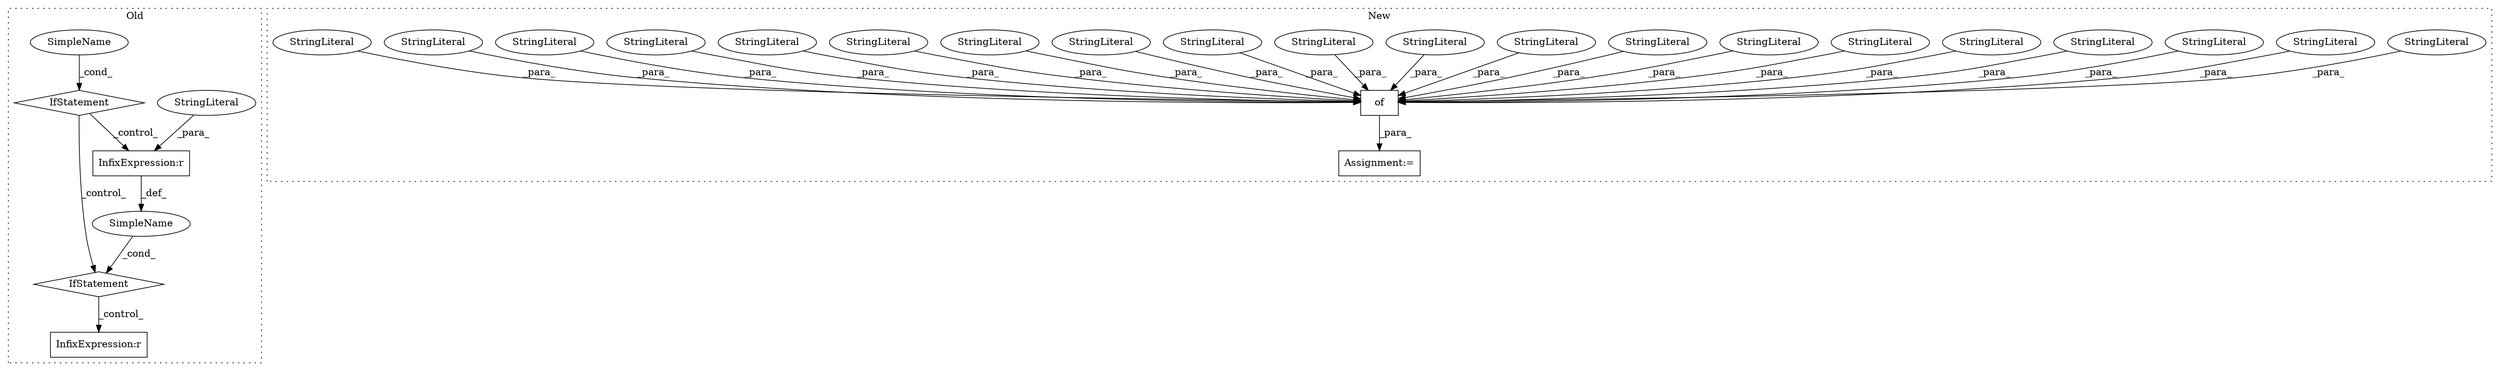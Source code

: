 digraph G {
subgraph cluster0 {
1 [label="IfStatement" a="25" s="18900,18928" l="4,2" shape="diamond"];
16 [label="InfixExpression:r" a="27" s="18908" l="4" shape="box"];
17 [label="StringLiteral" a="45" s="18912" l="16" shape="ellipse"];
26 [label="SimpleName" a="42" s="" l="" shape="ellipse"];
27 [label="SimpleName" a="42" s="" l="" shape="ellipse"];
28 [label="InfixExpression:r" a="27" s="19155" l="4" shape="box"];
29 [label="IfStatement" a="25" s="18413,18441" l="4,2" shape="diamond"];
label = "Old";
style="dotted";
}
subgraph cluster1 {
2 [label="of" a="32" s="18312,18859" l="3,1" shape="box"];
3 [label="Assignment:=" a="7" s="18307" l="1" shape="box"];
4 [label="StringLiteral" a="45" s="18499" l="35" shape="ellipse"];
5 [label="StringLiteral" a="45" s="18636" l="19" shape="ellipse"];
6 [label="StringLiteral" a="45" s="18336" l="35" shape="ellipse"];
7 [label="StringLiteral" a="45" s="18372" l="16" shape="ellipse"];
8 [label="StringLiteral" a="45" s="18583" l="16" shape="ellipse"];
9 [label="StringLiteral" a="45" s="18389" l="35" shape="ellipse"];
10 [label="StringLiteral" a="45" s="18315" l="20" shape="ellipse"];
11 [label="StringLiteral" a="45" s="18750" l="18" shape="ellipse"];
12 [label="StringLiteral" a="45" s="18769" l="35" shape="ellipse"];
13 [label="StringLiteral" a="45" s="18535" l="11" shape="ellipse"];
14 [label="StringLiteral" a="45" s="18692" l="21" shape="ellipse"];
15 [label="StringLiteral" a="45" s="18805" l="18" shape="ellipse"];
18 [label="StringLiteral" a="45" s="18656" l="35" shape="ellipse"];
19 [label="StringLiteral" a="45" s="18600" l="35" shape="ellipse"];
20 [label="StringLiteral" a="45" s="18483" l="15" shape="ellipse"];
21 [label="StringLiteral" a="45" s="18447" l="35" shape="ellipse"];
22 [label="StringLiteral" a="45" s="18425" l="21" shape="ellipse"];
23 [label="StringLiteral" a="45" s="18714" l="35" shape="ellipse"];
24 [label="StringLiteral" a="45" s="18824" l="35" shape="ellipse"];
25 [label="StringLiteral" a="45" s="18547" l="35" shape="ellipse"];
label = "New";
style="dotted";
}
1 -> 28 [label="_control_"];
2 -> 3 [label="_para_"];
4 -> 2 [label="_para_"];
5 -> 2 [label="_para_"];
6 -> 2 [label="_para_"];
7 -> 2 [label="_para_"];
8 -> 2 [label="_para_"];
9 -> 2 [label="_para_"];
10 -> 2 [label="_para_"];
11 -> 2 [label="_para_"];
12 -> 2 [label="_para_"];
13 -> 2 [label="_para_"];
14 -> 2 [label="_para_"];
15 -> 2 [label="_para_"];
16 -> 27 [label="_def_"];
17 -> 16 [label="_para_"];
18 -> 2 [label="_para_"];
19 -> 2 [label="_para_"];
20 -> 2 [label="_para_"];
21 -> 2 [label="_para_"];
22 -> 2 [label="_para_"];
23 -> 2 [label="_para_"];
24 -> 2 [label="_para_"];
25 -> 2 [label="_para_"];
26 -> 29 [label="_cond_"];
27 -> 1 [label="_cond_"];
29 -> 1 [label="_control_"];
29 -> 16 [label="_control_"];
}
